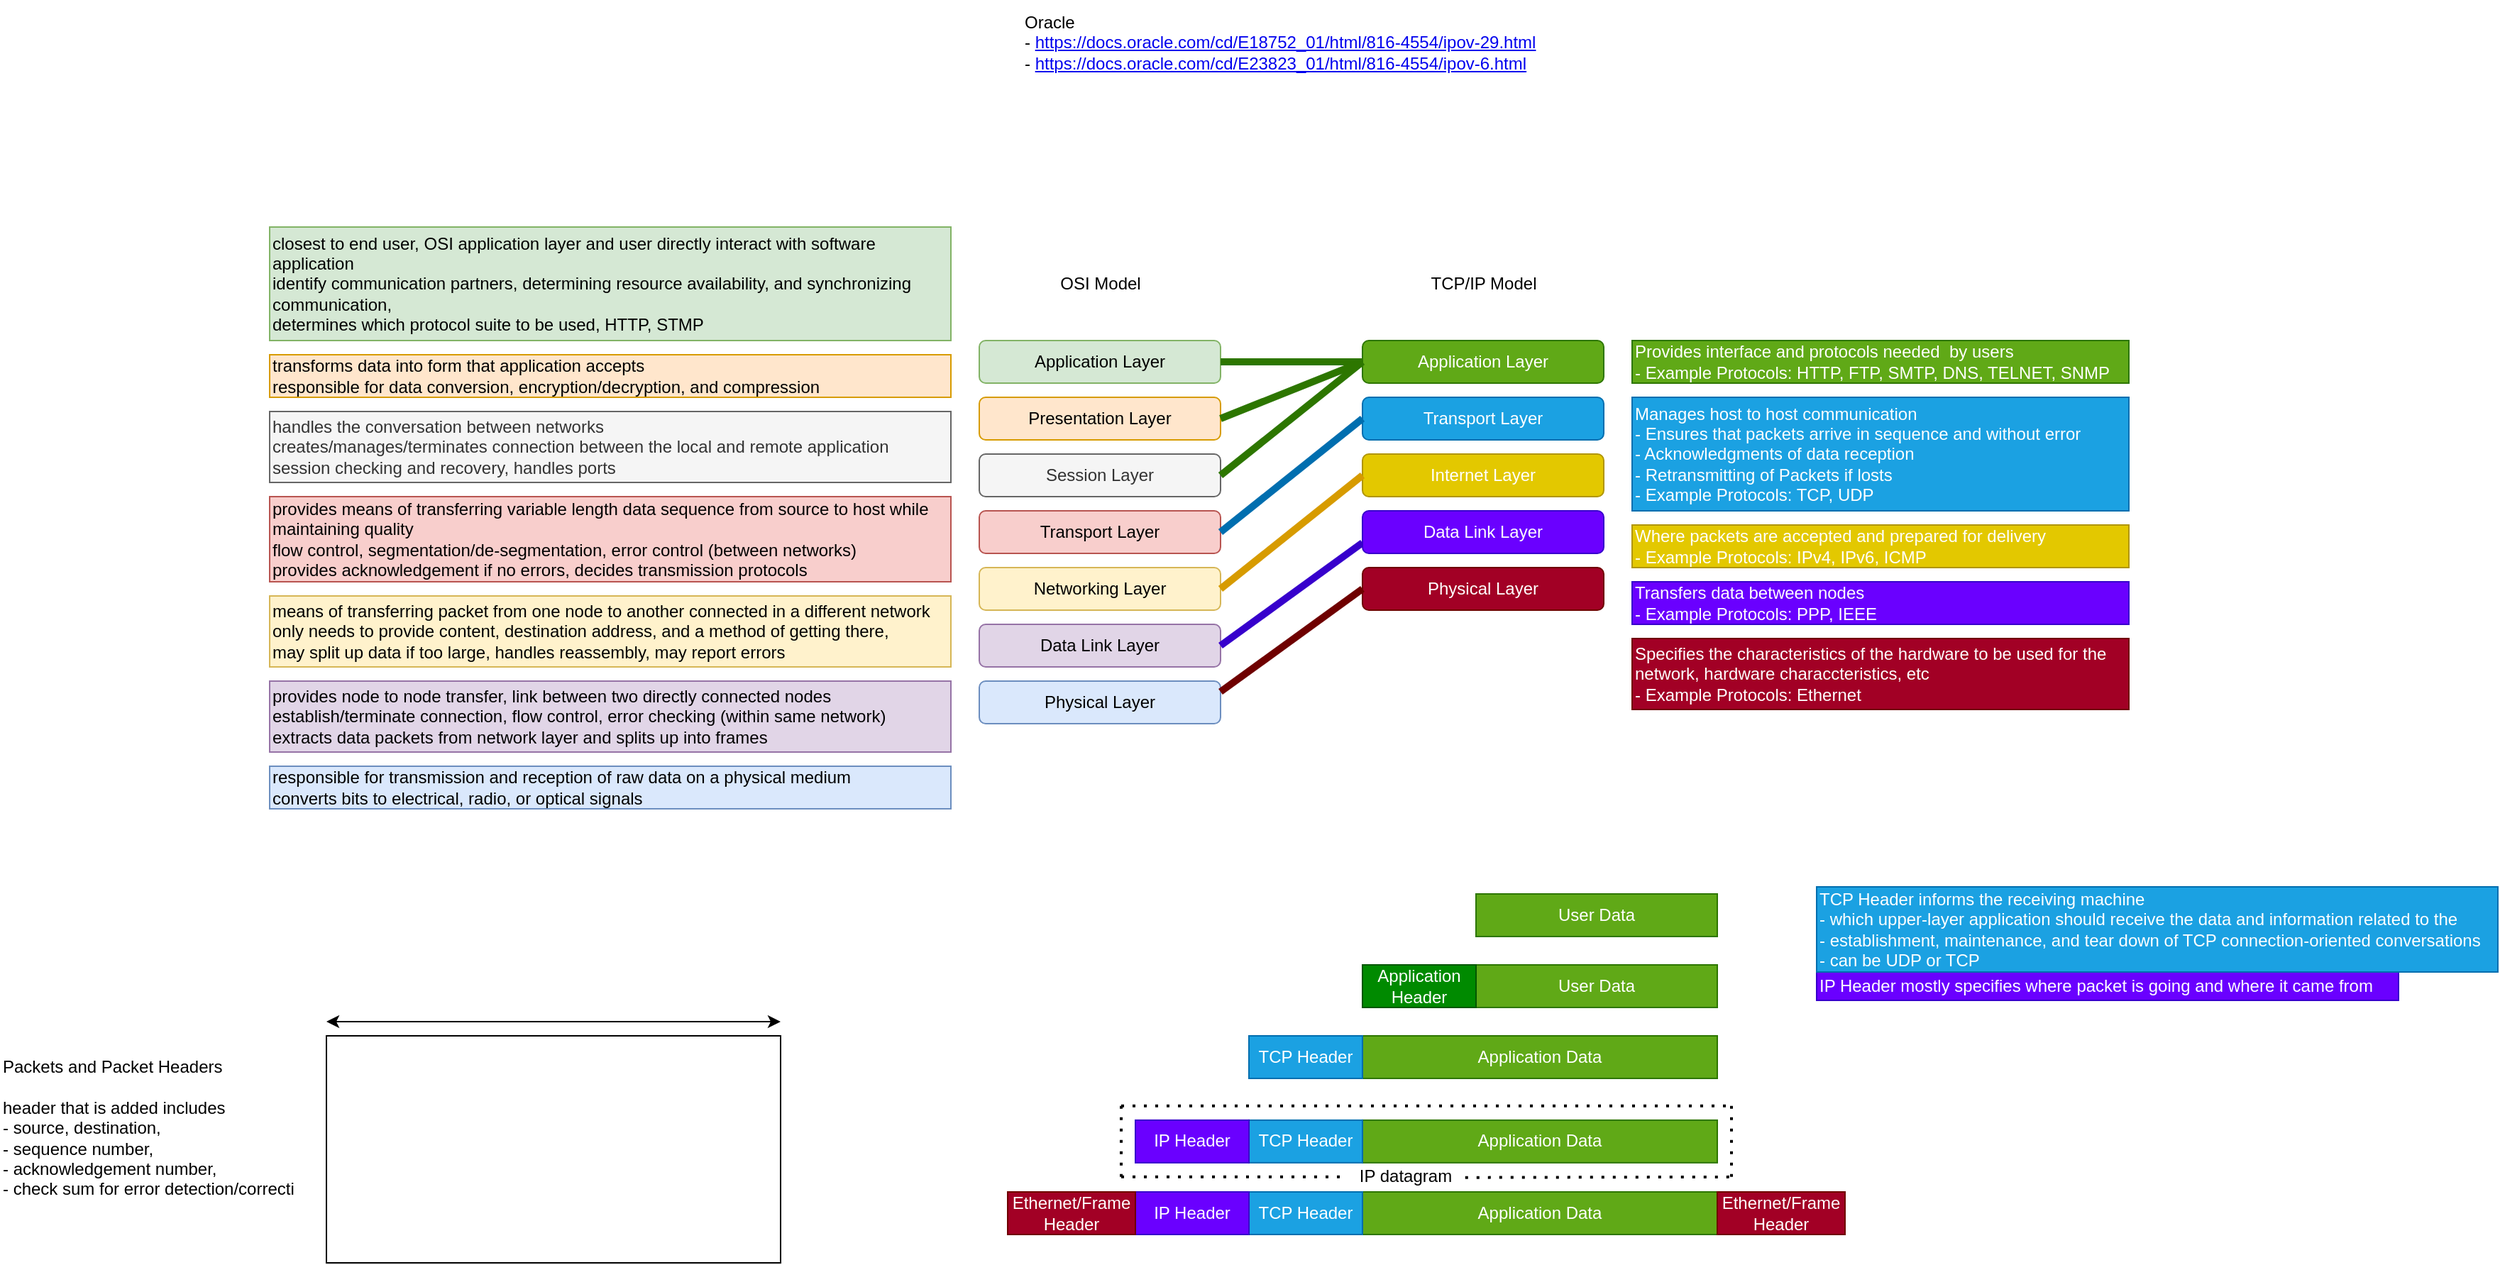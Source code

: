 <mxfile version="16.0.0" type="github">
  <diagram id="lPdQK_PEAU3drwZlX_Cc" name="Page-1">
    <mxGraphModel dx="2283" dy="1240" grid="1" gridSize="10" guides="1" tooltips="1" connect="1" arrows="1" fold="1" page="0" pageScale="1" pageWidth="827" pageHeight="1169" math="0" shadow="0">
      <root>
        <mxCell id="0" />
        <mxCell id="1" parent="0" />
        <mxCell id="SBYUweihmIDyW17ThOEp-1" value="OSI Model" style="text;html=1;align=center;verticalAlign=middle;resizable=0;points=[];autosize=1;strokeColor=none;" parent="1" vertex="1">
          <mxGeometry x="230" y="90" width="70" height="20" as="geometry" />
        </mxCell>
        <mxCell id="SBYUweihmIDyW17ThOEp-9" value="responsible for transmission and reception of raw data on a physical medium&amp;nbsp;&lt;br&gt;converts bits to electrical, radio, or optical signals" style="text;html=1;align=left;verticalAlign=middle;resizable=1;points=[];autosize=1;strokeColor=#6c8ebf;fillColor=#dae8fc;" parent="1" vertex="1">
          <mxGeometry x="-320" y="440" width="480" height="30" as="geometry" />
        </mxCell>
        <mxCell id="SBYUweihmIDyW17ThOEp-2" value="Application Layer" style="rounded=1;whiteSpace=wrap;html=1;fillColor=#d5e8d4;strokeColor=#82b366;" parent="1" vertex="1">
          <mxGeometry x="180" y="140" width="170" height="30" as="geometry" />
        </mxCell>
        <mxCell id="SBYUweihmIDyW17ThOEp-3" value="Presentation Layer" style="rounded=1;whiteSpace=wrap;html=1;fillColor=#ffe6cc;strokeColor=#d79b00;" parent="1" vertex="1">
          <mxGeometry x="180" y="180" width="170" height="30" as="geometry" />
        </mxCell>
        <mxCell id="SBYUweihmIDyW17ThOEp-4" value="Session Layer" style="rounded=1;whiteSpace=wrap;html=1;fillColor=#f5f5f5;strokeColor=#666666;fontColor=#333333;" parent="1" vertex="1">
          <mxGeometry x="180" y="220" width="170" height="30" as="geometry" />
        </mxCell>
        <mxCell id="SBYUweihmIDyW17ThOEp-5" value="Transport Layer" style="rounded=1;whiteSpace=wrap;html=1;fillColor=#f8cecc;strokeColor=#b85450;" parent="1" vertex="1">
          <mxGeometry x="180" y="260" width="170" height="30" as="geometry" />
        </mxCell>
        <mxCell id="SBYUweihmIDyW17ThOEp-6" value="Networking Layer" style="rounded=1;whiteSpace=wrap;html=1;fillColor=#fff2cc;strokeColor=#d6b656;" parent="1" vertex="1">
          <mxGeometry x="180" y="300" width="170" height="30" as="geometry" />
        </mxCell>
        <mxCell id="SBYUweihmIDyW17ThOEp-7" value="Data Link Layer" style="rounded=1;whiteSpace=wrap;html=1;fillColor=#e1d5e7;strokeColor=#9673a6;" parent="1" vertex="1">
          <mxGeometry x="180" y="340" width="170" height="30" as="geometry" />
        </mxCell>
        <mxCell id="SBYUweihmIDyW17ThOEp-8" value="Physical Layer" style="rounded=1;whiteSpace=wrap;html=1;fillColor=#dae8fc;strokeColor=#6c8ebf;" parent="1" vertex="1">
          <mxGeometry x="180" y="380" width="170" height="30" as="geometry" />
        </mxCell>
        <mxCell id="SBYUweihmIDyW17ThOEp-212" value="provides node to node transfer, link between two directly connected nodes&lt;br&gt;establish/terminate connection, flow control, error checking (within same network)&lt;br&gt;extracts data packets from network layer and splits up into frames" style="text;html=1;align=left;verticalAlign=middle;resizable=1;points=[];autosize=1;strokeColor=#9673a6;fillColor=#e1d5e7;" parent="1" vertex="1">
          <mxGeometry x="-320" y="380" width="480" height="50" as="geometry" />
        </mxCell>
        <mxCell id="SBYUweihmIDyW17ThOEp-213" value="means of transferring packet from one node to another connected in a different network&lt;br&gt;only needs to provide content, destination address, and a method of getting there, &lt;br&gt;may split up data if too large, handles reassembly, may report errors" style="text;html=1;align=left;verticalAlign=middle;resizable=0;points=[];autosize=1;strokeColor=#d6b656;fillColor=#fff2cc;" parent="1" vertex="1">
          <mxGeometry x="-320" y="320" width="480" height="50" as="geometry" />
        </mxCell>
        <mxCell id="SBYUweihmIDyW17ThOEp-214" value="provides means of transferring variable length data sequence from source to host while &lt;br&gt;maintaining quality&amp;nbsp;&lt;br&gt;flow control, segmentation/de-segmentation, error control (between networks)&lt;br&gt;provides acknowledgement if no errors, decides transmission protocols" style="text;html=1;align=left;verticalAlign=middle;resizable=1;points=[];autosize=1;strokeColor=#b85450;fillColor=#f8cecc;" parent="1" vertex="1">
          <mxGeometry x="-320" y="250" width="480" height="60" as="geometry" />
        </mxCell>
        <mxCell id="SBYUweihmIDyW17ThOEp-215" value="handles the conversation between networks&lt;br&gt;creates/manages/terminates connection between the local and remote application&lt;br&gt;session checking and recovery, handles ports" style="text;html=1;align=left;verticalAlign=middle;resizable=1;points=[];autosize=1;strokeColor=#666666;fillColor=#f5f5f5;fontColor=#333333;" parent="1" vertex="1">
          <mxGeometry x="-320" y="190" width="480" height="50" as="geometry" />
        </mxCell>
        <mxCell id="SBYUweihmIDyW17ThOEp-216" value="Application Layer" style="rounded=1;whiteSpace=wrap;html=1;fillColor=#60a917;strokeColor=#2D7600;fontColor=#ffffff;" parent="1" vertex="1">
          <mxGeometry x="450" y="140" width="170" height="30" as="geometry" />
        </mxCell>
        <mxCell id="SBYUweihmIDyW17ThOEp-217" value="Transport Layer" style="rounded=1;whiteSpace=wrap;html=1;fillColor=#1ba1e2;strokeColor=#006EAF;fontColor=#ffffff;" parent="1" vertex="1">
          <mxGeometry x="450" y="180" width="170" height="30" as="geometry" />
        </mxCell>
        <mxCell id="SBYUweihmIDyW17ThOEp-218" value="&lt;font color=&quot;#ffffff&quot;&gt;Internet Layer&lt;/font&gt;" style="rounded=1;whiteSpace=wrap;html=1;fillColor=#e3c800;strokeColor=#B09500;fontColor=#000000;" parent="1" vertex="1">
          <mxGeometry x="450" y="220" width="170" height="30" as="geometry" />
        </mxCell>
        <mxCell id="SBYUweihmIDyW17ThOEp-219" value="Physical Layer" style="rounded=1;whiteSpace=wrap;html=1;fillColor=#a20025;strokeColor=#6F0000;fontColor=#ffffff;" parent="1" vertex="1">
          <mxGeometry x="450" y="300" width="170" height="30" as="geometry" />
        </mxCell>
        <mxCell id="SBYUweihmIDyW17ThOEp-220" value="TCP/IP Model" style="text;html=1;align=center;verticalAlign=middle;resizable=0;points=[];autosize=1;strokeColor=none;" parent="1" vertex="1">
          <mxGeometry x="490" y="90" width="90" height="20" as="geometry" />
        </mxCell>
        <mxCell id="SBYUweihmIDyW17ThOEp-221" value="transforms data into form that application accepts&lt;br&gt;responsible for data conversion, encryption/decryption, and compression" style="text;html=1;align=left;verticalAlign=middle;resizable=1;points=[];autosize=1;strokeColor=#d79b00;fillColor=#ffe6cc;" parent="1" vertex="1">
          <mxGeometry x="-320" y="150" width="480" height="30" as="geometry" />
        </mxCell>
        <mxCell id="SBYUweihmIDyW17ThOEp-223" value="" style="endArrow=none;html=1;entryX=0;entryY=0.5;entryDx=0;entryDy=0;exitX=1;exitY=0.5;exitDx=0;exitDy=0;fillColor=#60a917;strokeColor=#2D7600;strokeWidth=5;" parent="1" source="SBYUweihmIDyW17ThOEp-2" target="SBYUweihmIDyW17ThOEp-216" edge="1">
          <mxGeometry width="50" height="50" relative="1" as="geometry">
            <mxPoint x="380" y="190" as="sourcePoint" />
            <mxPoint x="430" y="140" as="targetPoint" />
          </mxGeometry>
        </mxCell>
        <mxCell id="SBYUweihmIDyW17ThOEp-224" value="" style="endArrow=none;html=1;entryX=0;entryY=0.5;entryDx=0;entryDy=0;exitX=1;exitY=0.5;exitDx=0;exitDy=0;strokeWidth=5;fillColor=#60a917;strokeColor=#2D7600;" parent="1" source="SBYUweihmIDyW17ThOEp-3" target="SBYUweihmIDyW17ThOEp-216" edge="1">
          <mxGeometry width="50" height="50" relative="1" as="geometry">
            <mxPoint x="400" y="230" as="sourcePoint" />
            <mxPoint x="450" y="180" as="targetPoint" />
          </mxGeometry>
        </mxCell>
        <mxCell id="SBYUweihmIDyW17ThOEp-225" value="" style="endArrow=none;html=1;exitX=1;exitY=0.5;exitDx=0;exitDy=0;entryX=0;entryY=0.5;entryDx=0;entryDy=0;fillColor=#60a917;strokeColor=#2D7600;strokeWidth=5;" parent="1" source="SBYUweihmIDyW17ThOEp-4" target="SBYUweihmIDyW17ThOEp-216" edge="1">
          <mxGeometry width="50" height="50" relative="1" as="geometry">
            <mxPoint x="340" y="270" as="sourcePoint" />
            <mxPoint x="390" y="220" as="targetPoint" />
          </mxGeometry>
        </mxCell>
        <mxCell id="SBYUweihmIDyW17ThOEp-226" value="" style="endArrow=none;html=1;exitX=1;exitY=0.5;exitDx=0;exitDy=0;entryX=0;entryY=0.5;entryDx=0;entryDy=0;fillColor=#1ba1e2;strokeColor=#006EAF;strokeWidth=5;" parent="1" source="SBYUweihmIDyW17ThOEp-5" target="SBYUweihmIDyW17ThOEp-217" edge="1">
          <mxGeometry width="50" height="50" relative="1" as="geometry">
            <mxPoint x="350" y="300" as="sourcePoint" />
            <mxPoint x="400" y="250" as="targetPoint" />
          </mxGeometry>
        </mxCell>
        <mxCell id="SBYUweihmIDyW17ThOEp-227" value="" style="endArrow=none;html=1;exitX=1;exitY=0.5;exitDx=0;exitDy=0;entryX=0;entryY=0.5;entryDx=0;entryDy=0;strokeWidth=5;fillColor=#ffcd28;strokeColor=#d79b00;gradientColor=#ffa500;" parent="1" source="SBYUweihmIDyW17ThOEp-6" target="SBYUweihmIDyW17ThOEp-218" edge="1">
          <mxGeometry width="50" height="50" relative="1" as="geometry">
            <mxPoint x="360" y="280" as="sourcePoint" />
            <mxPoint x="410" y="230" as="targetPoint" />
          </mxGeometry>
        </mxCell>
        <mxCell id="SBYUweihmIDyW17ThOEp-228" value="" style="endArrow=none;html=1;exitX=1;exitY=0.5;exitDx=0;exitDy=0;entryX=0;entryY=0.75;entryDx=0;entryDy=0;fillColor=#6a00ff;strokeColor=#3700CC;strokeWidth=5;" parent="1" source="SBYUweihmIDyW17ThOEp-7" target="4ET_ePGSGl0e7_fQzx9v-3" edge="1">
          <mxGeometry width="50" height="50" relative="1" as="geometry">
            <mxPoint x="360" y="380" as="sourcePoint" />
            <mxPoint x="410" y="330" as="targetPoint" />
          </mxGeometry>
        </mxCell>
        <mxCell id="SBYUweihmIDyW17ThOEp-229" value="" style="endArrow=none;html=1;exitX=1;exitY=0.25;exitDx=0;exitDy=0;entryX=0;entryY=0.5;entryDx=0;entryDy=0;fillColor=#a20025;strokeColor=#6F0000;strokeWidth=5;" parent="1" source="SBYUweihmIDyW17ThOEp-8" target="SBYUweihmIDyW17ThOEp-219" edge="1">
          <mxGeometry width="50" height="50" relative="1" as="geometry">
            <mxPoint x="360" y="280" as="sourcePoint" />
            <mxPoint x="410" y="230" as="targetPoint" />
          </mxGeometry>
        </mxCell>
        <mxCell id="SBYUweihmIDyW17ThOEp-234" value="Packets and Packet Headers&lt;br&gt;&lt;br&gt;&lt;div&gt;&lt;span&gt;header that is added includes&amp;nbsp;&lt;/span&gt;&lt;/div&gt;&lt;span&gt;&lt;div&gt;&lt;span&gt;- source, destination,&lt;/span&gt;&lt;span&gt;&amp;nbsp;&lt;/span&gt;&lt;/div&gt;&lt;/span&gt;&lt;span&gt;&lt;div&gt;&lt;span&gt;- sequence number,&lt;/span&gt;&lt;span&gt;&amp;nbsp;&lt;/span&gt;&lt;/div&gt;&lt;/span&gt;&lt;div&gt;&lt;span&gt;- acknowledgement number,&lt;/span&gt;&lt;/div&gt;&lt;span&gt;- check sum for error detection/correcti&lt;/span&gt;" style="text;html=1;align=left;verticalAlign=middle;resizable=0;points=[];autosize=1;strokeColor=none;" parent="1" vertex="1">
          <mxGeometry x="-510" y="645" width="220" height="100" as="geometry" />
        </mxCell>
        <mxCell id="SBYUweihmIDyW17ThOEp-235" value="Provides interface and protocols needed&amp;nbsp; by users&lt;br&gt;- Example Protocols: HTTP, FTP, SMTP, DNS, TELNET, SNMP" style="text;html=1;align=left;verticalAlign=middle;resizable=0;points=[];autosize=1;strokeColor=#2D7600;fillColor=#60a917;fontColor=#ffffff;" parent="1" vertex="1">
          <mxGeometry x="640" y="140" width="350" height="30" as="geometry" />
        </mxCell>
        <mxCell id="SBYUweihmIDyW17ThOEp-239" value="Oracle&amp;nbsp;&lt;br&gt;-&amp;nbsp;&lt;a href=&quot;https://docs.oracle.com/cd/E18752_01/html/816-4554/ipov-29.html&quot;&gt;https://docs.oracle.com/cd/E18752_01/html/816-4554/ipov-29.html&lt;/a&gt;&lt;br&gt;-&amp;nbsp;&lt;a href=&quot;https://docs.oracle.com/cd/E23823_01/html/816-4554/ipov-6.html&quot;&gt;https://docs.oracle.com/cd/E23823_01/html/816-4554/ipov-6.html&lt;/a&gt;" style="text;html=1;strokeColor=none;fillColor=none;align=left;verticalAlign=middle;whiteSpace=wrap;rounded=0;" parent="1" vertex="1">
          <mxGeometry x="210" y="-100" width="440" height="60" as="geometry" />
        </mxCell>
        <mxCell id="SBYUweihmIDyW17ThOEp-241" value="User Data" style="rounded=0;whiteSpace=wrap;html=1;fillColor=#60a917;strokeColor=#2D7600;fontColor=#ffffff;" parent="1" vertex="1">
          <mxGeometry x="530" y="530" width="170" height="30" as="geometry" />
        </mxCell>
        <mxCell id="SBYUweihmIDyW17ThOEp-243" value="User Data" style="rounded=0;whiteSpace=wrap;html=1;fillColor=#60a917;strokeColor=#2D7600;fontColor=#ffffff;" parent="1" vertex="1">
          <mxGeometry x="530" y="580" width="170" height="30" as="geometry" />
        </mxCell>
        <mxCell id="SBYUweihmIDyW17ThOEp-246" value="Application Header" style="rounded=0;whiteSpace=wrap;html=1;fillColor=#008a00;strokeColor=#005700;fontColor=#ffffff;" parent="1" vertex="1">
          <mxGeometry x="450" y="580" width="80" height="30" as="geometry" />
        </mxCell>
        <mxCell id="SBYUweihmIDyW17ThOEp-247" value="Application Data" style="rounded=0;whiteSpace=wrap;html=1;fillColor=#60a917;strokeColor=#2D7600;fontColor=#ffffff;" parent="1" vertex="1">
          <mxGeometry x="450" y="630" width="250" height="30" as="geometry" />
        </mxCell>
        <mxCell id="SBYUweihmIDyW17ThOEp-248" value="TCP Header" style="rounded=0;whiteSpace=wrap;html=1;fillColor=#1ba1e2;strokeColor=#006EAF;fontColor=#ffffff;" parent="1" vertex="1">
          <mxGeometry x="370" y="630" width="80" height="30" as="geometry" />
        </mxCell>
        <mxCell id="SBYUweihmIDyW17ThOEp-249" value="Application Data" style="rounded=0;whiteSpace=wrap;html=1;fillColor=#60a917;strokeColor=#2D7600;fontColor=#ffffff;" parent="1" vertex="1">
          <mxGeometry x="450" y="689.43" width="250" height="30" as="geometry" />
        </mxCell>
        <mxCell id="SBYUweihmIDyW17ThOEp-250" value="TCP Header" style="rounded=0;whiteSpace=wrap;html=1;fillColor=#1ba1e2;strokeColor=#006EAF;fontColor=#ffffff;" parent="1" vertex="1">
          <mxGeometry x="370" y="689.43" width="80" height="30" as="geometry" />
        </mxCell>
        <mxCell id="SBYUweihmIDyW17ThOEp-251" value="IP Header" style="rounded=0;whiteSpace=wrap;html=1;fillColor=#6a00ff;strokeColor=#3700CC;fontColor=#ffffff;" parent="1" vertex="1">
          <mxGeometry x="290" y="689.43" width="80" height="30" as="geometry" />
        </mxCell>
        <mxCell id="SBYUweihmIDyW17ThOEp-253" value="Application Data" style="rounded=0;whiteSpace=wrap;html=1;fillColor=#60a917;strokeColor=#2D7600;fontColor=#ffffff;" parent="1" vertex="1">
          <mxGeometry x="450" y="740" width="250" height="30" as="geometry" />
        </mxCell>
        <mxCell id="SBYUweihmIDyW17ThOEp-254" value="TCP Header" style="rounded=0;whiteSpace=wrap;html=1;fillColor=#1ba1e2;strokeColor=#006EAF;fontColor=#ffffff;" parent="1" vertex="1">
          <mxGeometry x="370" y="740" width="80" height="30" as="geometry" />
        </mxCell>
        <mxCell id="SBYUweihmIDyW17ThOEp-255" value="IP Header" style="rounded=0;whiteSpace=wrap;html=1;fillColor=#6a00ff;strokeColor=#3700CC;fontColor=#ffffff;" parent="1" vertex="1">
          <mxGeometry x="290" y="740" width="80" height="30" as="geometry" />
        </mxCell>
        <mxCell id="SBYUweihmIDyW17ThOEp-256" value="Ethernet/Frame Header" style="rounded=0;whiteSpace=wrap;html=1;fillColor=#a20025;strokeColor=#6F0000;fontColor=#ffffff;" parent="1" vertex="1">
          <mxGeometry x="200" y="740" width="90" height="30" as="geometry" />
        </mxCell>
        <mxCell id="SBYUweihmIDyW17ThOEp-257" value="Ethernet/Frame Header" style="rounded=0;whiteSpace=wrap;html=1;fillColor=#a20025;strokeColor=#6F0000;fontColor=#ffffff;" parent="1" vertex="1">
          <mxGeometry x="700" y="740" width="90" height="30" as="geometry" />
        </mxCell>
        <mxCell id="SBYUweihmIDyW17ThOEp-263" value="IP Header mostly specifies where packet is going and where it came from" style="text;html=1;align=left;verticalAlign=middle;resizable=0;points=[];autosize=1;strokeColor=#3700CC;fillColor=#6a00ff;fontColor=#ffffff;" parent="1" vertex="1">
          <mxGeometry x="770" y="585" width="410" height="20" as="geometry" />
        </mxCell>
        <mxCell id="SBYUweihmIDyW17ThOEp-264" value="&lt;font style=&quot;font-size: 12px&quot;&gt;TCP Header informs the receiving&amp;nbsp;machine &lt;br&gt;- which upper-layer application should receive the data and information related to the &lt;br&gt;- establishment, maintenance, and tear down of TCP connection-oriented conversations&lt;br&gt;- can be UDP or TCP&lt;br&gt;&lt;/font&gt;" style="text;html=1;align=left;verticalAlign=middle;resizable=0;points=[];autosize=1;strokeColor=#006EAF;fillColor=#1ba1e2;fontColor=#ffffff;" parent="1" vertex="1">
          <mxGeometry x="770" y="525" width="480" height="60" as="geometry" />
        </mxCell>
        <mxCell id="SBYUweihmIDyW17ThOEp-265" value="" style="rounded=0;whiteSpace=wrap;html=1;gradientColor=none;" parent="1" vertex="1">
          <mxGeometry x="-280" y="630" width="320" height="160" as="geometry" />
        </mxCell>
        <mxCell id="SBYUweihmIDyW17ThOEp-267" value="" style="endArrow=none;dashed=1;html=1;dashPattern=1 3;strokeWidth=2;" parent="1" edge="1">
          <mxGeometry width="50" height="50" relative="1" as="geometry">
            <mxPoint x="280" y="729.43" as="sourcePoint" />
            <mxPoint x="280" y="679.43" as="targetPoint" />
            <Array as="points" />
          </mxGeometry>
        </mxCell>
        <mxCell id="SBYUweihmIDyW17ThOEp-268" value="" style="endArrow=none;dashed=1;html=1;dashPattern=1 3;strokeWidth=2;" parent="1" edge="1">
          <mxGeometry width="50" height="50" relative="1" as="geometry">
            <mxPoint x="280" y="679.43" as="sourcePoint" />
            <mxPoint x="710" y="679.43" as="targetPoint" />
          </mxGeometry>
        </mxCell>
        <mxCell id="SBYUweihmIDyW17ThOEp-270" value="" style="endArrow=none;dashed=1;html=1;dashPattern=1 3;strokeWidth=2;" parent="1" edge="1">
          <mxGeometry width="50" height="50" relative="1" as="geometry">
            <mxPoint x="710" y="729.43" as="sourcePoint" />
            <mxPoint x="710" y="679.43" as="targetPoint" />
          </mxGeometry>
        </mxCell>
        <mxCell id="SBYUweihmIDyW17ThOEp-271" value="IP datagram" style="text;html=1;align=center;verticalAlign=middle;resizable=0;points=[];autosize=1;strokeColor=none;" parent="1" vertex="1">
          <mxGeometry x="440" y="719.43" width="80" height="20" as="geometry" />
        </mxCell>
        <mxCell id="SBYUweihmIDyW17ThOEp-272" value="" style="endArrow=none;dashed=1;html=1;dashPattern=1 3;strokeWidth=2;" parent="1" edge="1">
          <mxGeometry width="50" height="50" relative="1" as="geometry">
            <mxPoint x="280" y="729.43" as="sourcePoint" />
            <mxPoint x="440" y="729.43" as="targetPoint" />
          </mxGeometry>
        </mxCell>
        <mxCell id="SBYUweihmIDyW17ThOEp-273" value="" style="endArrow=none;dashed=1;html=1;dashPattern=1 3;strokeWidth=2;exitX=1.03;exitY=0.521;exitDx=0;exitDy=0;exitPerimeter=0;" parent="1" edge="1">
          <mxGeometry width="50" height="50" relative="1" as="geometry">
            <mxPoint x="522.4" y="729.85" as="sourcePoint" />
            <mxPoint x="710" y="729.43" as="targetPoint" />
          </mxGeometry>
        </mxCell>
        <mxCell id="SBYUweihmIDyW17ThOEp-274" value="" style="endArrow=classic;startArrow=classic;html=1;strokeWidth=1;" parent="1" edge="1">
          <mxGeometry width="50" height="50" relative="1" as="geometry">
            <mxPoint x="-280" y="620" as="sourcePoint" />
            <mxPoint x="40" y="620" as="targetPoint" />
          </mxGeometry>
        </mxCell>
        <mxCell id="4ET_ePGSGl0e7_fQzx9v-3" value="Data Link Layer" style="rounded=1;whiteSpace=wrap;html=1;fillColor=#6a00ff;strokeColor=#3700CC;fontColor=#ffffff;" vertex="1" parent="1">
          <mxGeometry x="450" y="260" width="170" height="30" as="geometry" />
        </mxCell>
        <mxCell id="4ET_ePGSGl0e7_fQzx9v-5" value="&lt;span style=&quot;font-size: 12px ; font-family: sans-serif&quot;&gt;Transfers data between nodes&lt;/span&gt;&lt;font face=&quot;sans-serif&quot; style=&quot;font-size: 12px&quot;&gt;&amp;nbsp;&lt;/font&gt;&lt;font face=&quot;Helvetica&quot;&gt;&lt;span style=&quot;font-size: 12px&quot;&gt;&lt;br&gt;- Example Protocols: PPP, IEEE&lt;/span&gt;&lt;/font&gt;" style="text;html=1;strokeColor=#3700CC;fillColor=#6a00ff;align=left;verticalAlign=middle;whiteSpace=wrap;rounded=0;glass=0;sketch=0;hachureGap=4;fontFamily=Architects Daughter;fontSource=https%3A%2F%2Ffonts.googleapis.com%2Fcss%3Ffamily%3DArchitects%2BDaughter;fontSize=10;fontColor=#ffffff;" vertex="1" parent="1">
          <mxGeometry x="640" y="310" width="350" height="30" as="geometry" />
        </mxCell>
        <mxCell id="4ET_ePGSGl0e7_fQzx9v-6" value="Text" style="text;html=1;strokeColor=none;fillColor=none;align=center;verticalAlign=middle;whiteSpace=wrap;rounded=0;glass=0;sketch=0;hachureGap=4;fontFamily=Helvetica;fontSize=12;fontColor=#FFFFFF;" vertex="1" parent="1">
          <mxGeometry x="640" y="350" width="290" height="30" as="geometry" />
        </mxCell>
        <mxCell id="4ET_ePGSGl0e7_fQzx9v-7" value="Manages host to host communication&lt;br&gt;- Ensures that packets arrive in sequence and without error&lt;br&gt;- Acknowledgments of data reception&lt;br&gt;- Retransmitting of Packets if losts&amp;nbsp;&lt;br&gt;- Example Protocols: TCP, UDP" style="text;html=1;strokeColor=#006EAF;fillColor=#1ba1e2;align=left;verticalAlign=middle;whiteSpace=wrap;rounded=0;glass=0;sketch=0;hachureGap=4;fontFamily=Helvetica;fontSize=12;fontColor=#ffffff;" vertex="1" parent="1">
          <mxGeometry x="640" y="180" width="350" height="80" as="geometry" />
        </mxCell>
        <mxCell id="4ET_ePGSGl0e7_fQzx9v-8" value="&lt;font color=&quot;#ffffff&quot;&gt;Where packets are accepted and prepared for delivery&lt;br&gt;- Example Protocols: IPv4, IPv6, ICMP&lt;/font&gt;" style="text;html=1;strokeColor=#B09500;fillColor=#e3c800;align=left;verticalAlign=middle;whiteSpace=wrap;rounded=0;glass=0;sketch=0;hachureGap=4;fontFamily=Helvetica;fontSize=12;fontColor=#000000;" vertex="1" parent="1">
          <mxGeometry x="640" y="270" width="350" height="30" as="geometry" />
        </mxCell>
        <mxCell id="4ET_ePGSGl0e7_fQzx9v-9" value="&lt;font style=&quot;font-size: 12px&quot;&gt;Specifies the characteristics of the hardware to be used for the network, hardware characcteristics, etc&lt;br&gt;- Example Protocols: Ethernet&lt;/font&gt;" style="text;html=1;strokeColor=#6F0000;fillColor=#a20025;align=left;verticalAlign=middle;whiteSpace=wrap;rounded=0;glass=0;sketch=0;hachureGap=4;fontFamily=Helvetica;fontSize=12;fontColor=#ffffff;" vertex="1" parent="1">
          <mxGeometry x="640" y="350" width="350" height="50" as="geometry" />
        </mxCell>
        <mxCell id="4ET_ePGSGl0e7_fQzx9v-10" value="&lt;span style=&quot;color: rgb(0, 0, 0);&quot;&gt;closest to end user, OSI application layer and user directly interact with software application&lt;/span&gt;&lt;br style=&quot;color: rgb(0, 0, 0);&quot;&gt;&lt;span style=&quot;color: rgb(0, 0, 0);&quot;&gt;identify communication partners, determining resource availability, and synchronizing communication,&amp;nbsp;&lt;/span&gt;&lt;br style=&quot;color: rgb(0, 0, 0);&quot;&gt;&lt;span style=&quot;color: rgb(0, 0, 0);&quot;&gt;determines which protocol suite to be used, HTTP, STMP&lt;/span&gt;" style="text;html=1;strokeColor=#82b366;fillColor=#d5e8d4;align=left;verticalAlign=middle;whiteSpace=wrap;rounded=0;glass=0;sketch=0;hachureGap=4;fontFamily=Helvetica;fontSize=12;" vertex="1" parent="1">
          <mxGeometry x="-320" y="60" width="480" height="80" as="geometry" />
        </mxCell>
      </root>
    </mxGraphModel>
  </diagram>
</mxfile>
